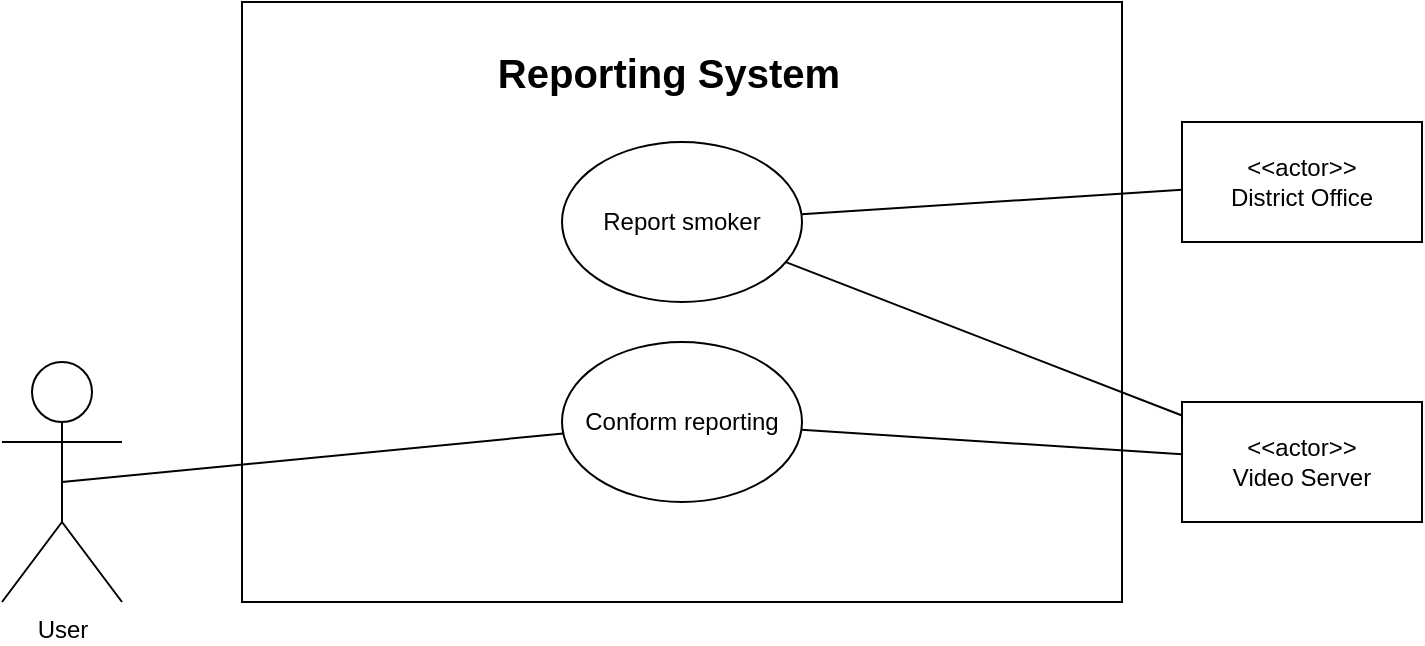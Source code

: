 <mxfile version="10.6.1" type="github"><diagram id="ehRzutV-2FR0XbVqjN3R" name="Page-1"><mxGraphModel dx="754" dy="418" grid="1" gridSize="10" guides="1" tooltips="1" connect="1" arrows="1" fold="1" page="1" pageScale="1" pageWidth="827" pageHeight="1169" math="0" shadow="0"><root><mxCell id="0"/><mxCell id="1" parent="0"/><mxCell id="uoamtDWj_TaJbrKhUdQR-1" value="" style="rounded=0;whiteSpace=wrap;html=1;" parent="1" vertex="1"><mxGeometry x="170" y="160" width="440" height="300" as="geometry"/></mxCell><mxCell id="uoamtDWj_TaJbrKhUdQR-2" value="User" style="shape=umlActor;verticalLabelPosition=bottom;labelBackgroundColor=#ffffff;verticalAlign=top;html=1;outlineConnect=0;" parent="1" vertex="1"><mxGeometry x="50" y="340" width="60" height="120" as="geometry"/></mxCell><mxCell id="uoamtDWj_TaJbrKhUdQR-4" value="&lt;b&gt;&lt;font style=&quot;font-size: 20px&quot;&gt;Reporting System&lt;/font&gt;&lt;/b&gt;" style="text;html=1;strokeColor=none;fillColor=none;align=center;verticalAlign=middle;whiteSpace=wrap;rounded=0;" parent="1" vertex="1"><mxGeometry x="177" y="160" width="413" height="70" as="geometry"/></mxCell><mxCell id="uoamtDWj_TaJbrKhUdQR-6" value="&lt;div&gt;&amp;lt;&amp;lt;actor&amp;gt;&amp;gt;&lt;/div&gt;&lt;div&gt;Video Server&lt;br&gt;&lt;/div&gt;" style="rounded=0;whiteSpace=wrap;html=1;" parent="1" vertex="1"><mxGeometry x="640" y="360" width="120" height="60" as="geometry"/></mxCell><mxCell id="uoamtDWj_TaJbrKhUdQR-7" value="Report smoker" style="ellipse;whiteSpace=wrap;html=1;" parent="1" vertex="1"><mxGeometry x="330" y="230" width="120" height="80" as="geometry"/></mxCell><mxCell id="uoamtDWj_TaJbrKhUdQR-10" value="" style="endArrow=none;html=1;" parent="1" source="uoamtDWj_TaJbrKhUdQR-7" target="uoamtDWj_TaJbrKhUdQR-6" edge="1"><mxGeometry width="50" height="50" relative="1" as="geometry"><mxPoint x="532" y="417" as="sourcePoint"/><mxPoint x="583" y="455" as="targetPoint"/></mxGeometry></mxCell><mxCell id="uoamtDWj_TaJbrKhUdQR-23" value="" style="endArrow=none;html=1;" parent="1" source="6e4AQdMBdQLEdKqVoqVi-1" target="uoamtDWj_TaJbrKhUdQR-7" edge="1"><mxGeometry width="50" height="50" relative="1" as="geometry"><mxPoint x="240" y="225" as="sourcePoint"/><mxPoint x="360" y="300" as="targetPoint"/></mxGeometry></mxCell><mxCell id="uoamtDWj_TaJbrKhUdQR-28" value="Conform reporting" style="ellipse;whiteSpace=wrap;html=1;" parent="1" vertex="1"><mxGeometry x="330" y="330" width="120" height="80" as="geometry"/></mxCell><mxCell id="uoamtDWj_TaJbrKhUdQR-29" value="" style="endArrow=none;html=1;" parent="1" source="uoamtDWj_TaJbrKhUdQR-28" target="uoamtDWj_TaJbrKhUdQR-6" edge="1"><mxGeometry width="50" height="50" relative="1" as="geometry"><mxPoint x="444.603" y="469.04" as="sourcePoint"/><mxPoint x="650" y="384.645" as="targetPoint"/></mxGeometry></mxCell><mxCell id="uoamtDWj_TaJbrKhUdQR-30" value="" style="endArrow=none;html=1;entryX=0.5;entryY=0.5;entryDx=0;entryDy=0;entryPerimeter=0;" parent="1" source="uoamtDWj_TaJbrKhUdQR-28" target="uoamtDWj_TaJbrKhUdQR-2" edge="1"><mxGeometry width="50" height="50" relative="1" as="geometry"><mxPoint x="454.603" y="479.04" as="sourcePoint"/><mxPoint x="660" y="394.645" as="targetPoint"/></mxGeometry></mxCell><mxCell id="6e4AQdMBdQLEdKqVoqVi-1" value="&lt;div&gt;&amp;lt;&amp;lt;actor&amp;gt;&amp;gt;&lt;/div&gt;&lt;div&gt;District Office&lt;/div&gt;" style="rounded=0;whiteSpace=wrap;html=1;" vertex="1" parent="1"><mxGeometry x="640" y="220" width="120" height="60" as="geometry"/></mxCell></root></mxGraphModel></diagram></mxfile>